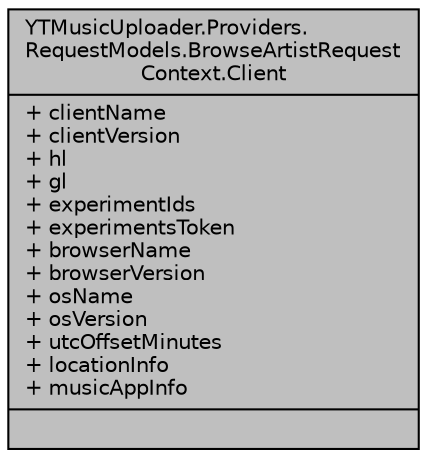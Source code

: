 digraph "YTMusicUploader.Providers.RequestModels.BrowseArtistRequestContext.Client"
{
 // LATEX_PDF_SIZE
  edge [fontname="Helvetica",fontsize="10",labelfontname="Helvetica",labelfontsize="10"];
  node [fontname="Helvetica",fontsize="10",shape=record];
  Node1 [label="{YTMusicUploader.Providers.\lRequestModels.BrowseArtistRequest\lContext.Client\n|+ clientName\l+ clientVersion\l+ hl\l+ gl\l+ experimentIds\l+ experimentsToken\l+ browserName\l+ browserVersion\l+ osName\l+ osVersion\l+ utcOffsetMinutes\l+ locationInfo\l+ musicAppInfo\l|}",height=0.2,width=0.4,color="black", fillcolor="grey75", style="filled", fontcolor="black",tooltip=" "];
}
